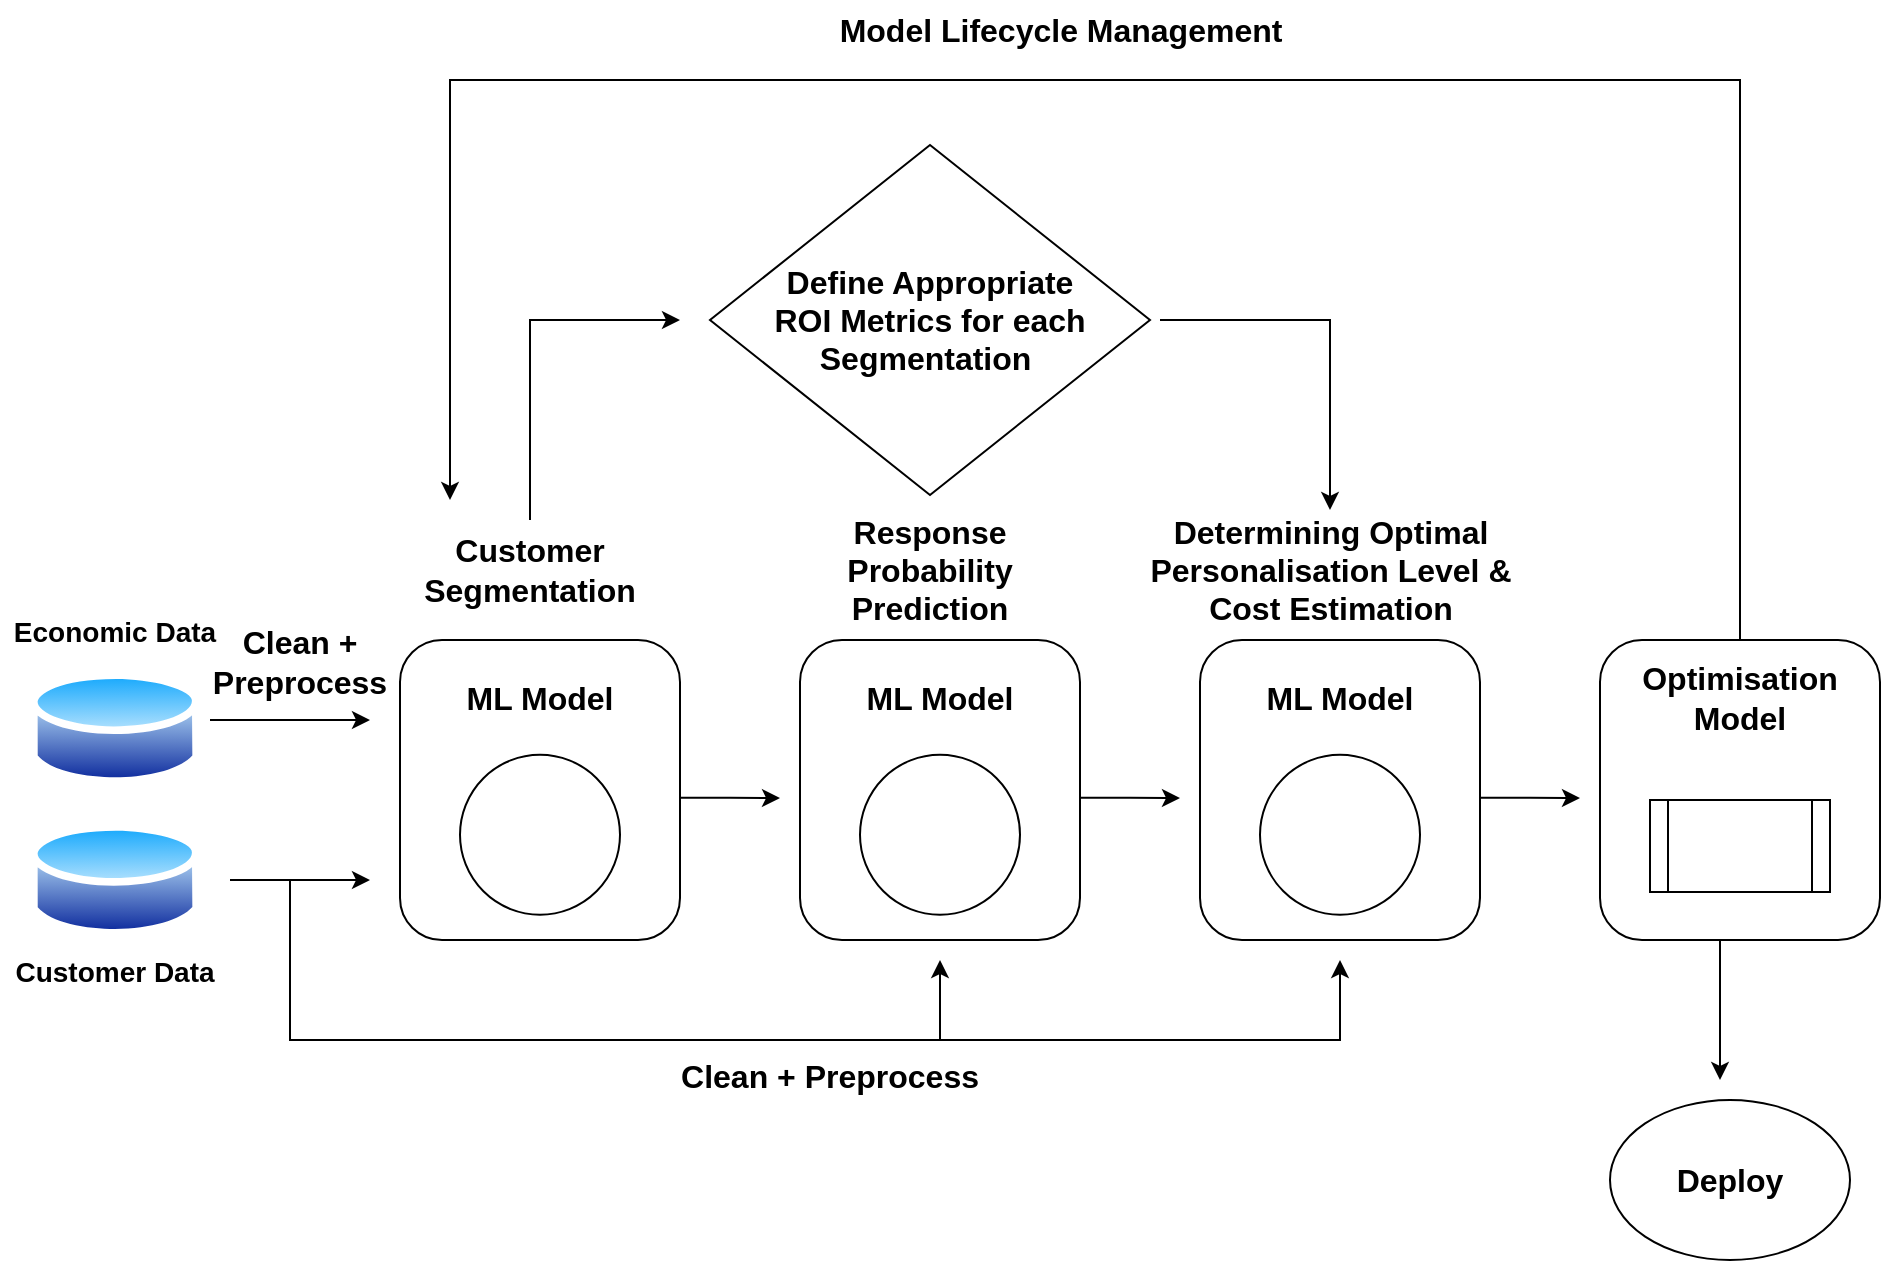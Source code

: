 <mxfile compressed="true" locked="false" version="26.1.1"><diagram name="Page-1" id="qCMlR8g_XrH_YXfJJpCa"><mxGraphModel dx="1400" dy="696" grid="1" gridSize="10" guides="1" tooltips="1" connect="1" arrows="1" fold="1" page="1" pageScale="1" pageWidth="850" pageHeight="1100" math="0" shadow="0"><root><mxCell id="0"/><mxCell id="1" parent="0"/><mxCell id="LjDfVRl0ufvT3sGH3APk-40" value="&lt;b&gt;&lt;font style=&quot;font-size: 14px;&quot;&gt;Customer Data&lt;/font&gt;&lt;/b&gt;" style="text;strokeColor=none;align=center;fillColor=none;html=1;verticalAlign=middle;whiteSpace=wrap;rounded=0;" parent="1" vertex="1"><mxGeometry x="70" y="690" width="115" height="52.63" as="geometry"/></mxCell><mxCell id="LjDfVRl0ufvT3sGH3APk-44" value="" style="endArrow=classic;html=1;rounded=0;" parent="1" edge="1"><mxGeometry width="50" height="50" relative="1" as="geometry"><mxPoint x="185" y="670" as="sourcePoint"/><mxPoint x="255" y="670" as="targetPoint"/></mxGeometry></mxCell><mxCell id="LjDfVRl0ufvT3sGH3APk-57" value="" style="endArrow=classic;html=1;rounded=0;" parent="1" edge="1"><mxGeometry width="50" height="50" relative="1" as="geometry"><mxPoint x="215" y="670" as="sourcePoint"/><mxPoint x="540" y="710" as="targetPoint"/><Array as="points"><mxPoint x="215" y="750"/><mxPoint x="540" y="750"/></Array></mxGeometry></mxCell><mxCell id="LjDfVRl0ufvT3sGH3APk-68" value="&lt;span style=&quot;font-size: 16px;&quot;&gt;&lt;b&gt;Determining Optimal Personalisation Level &amp;amp; Cost Estimation&lt;/b&gt;&lt;/span&gt;" style="text;strokeColor=none;align=center;fillColor=none;html=1;verticalAlign=middle;whiteSpace=wrap;rounded=0;" parent="1" vertex="1"><mxGeometry x="637.5" y="485" width="195" height="60" as="geometry"/></mxCell><mxCell id="LjDfVRl0ufvT3sGH3APk-63" value="&lt;b&gt;&lt;font style=&quot;font-size: 16px;&quot;&gt;Response Probability Prediction&lt;/font&gt;&lt;/b&gt;" style="text;strokeColor=none;align=center;fillColor=none;html=1;verticalAlign=middle;whiteSpace=wrap;rounded=0;" parent="1" vertex="1"><mxGeometry x="465" y="490" width="140" height="50" as="geometry"/></mxCell><mxCell id="LjDfVRl0ufvT3sGH3APk-45" value="&lt;b&gt;&lt;font style=&quot;font-size: 16px;&quot;&gt;Customer Segmentation&lt;/font&gt;&lt;/b&gt;" style="text;strokeColor=none;align=center;fillColor=none;html=1;verticalAlign=middle;whiteSpace=wrap;rounded=0;" parent="1" vertex="1"><mxGeometry x="265" y="490" width="140" height="50" as="geometry"/></mxCell><mxCell id="LjDfVRl0ufvT3sGH3APk-70" value="" style="group" parent="1" vertex="1" connectable="0"><mxGeometry x="470" y="550" width="140" height="150" as="geometry"/></mxCell><mxCell id="LjDfVRl0ufvT3sGH3APk-77" style="edgeStyle=orthogonalEdgeStyle;rounded=0;orthogonalLoop=1;jettySize=auto;html=1;exitX=0.526;exitY=-0.003;exitDx=0;exitDy=0;exitPerimeter=0;" parent="LjDfVRl0ufvT3sGH3APk-70" source="LjDfVRl0ufvT3sGH3APk-61" edge="1"><mxGeometry relative="1" as="geometry"><mxPoint x="190" y="79" as="targetPoint"/></mxGeometry></mxCell><mxCell id="LjDfVRl0ufvT3sGH3APk-61" value="" style="rounded=1;whiteSpace=wrap;html=1;direction=south;" parent="LjDfVRl0ufvT3sGH3APk-70" vertex="1"><mxGeometry width="140" height="150" as="geometry"/></mxCell><mxCell id="LjDfVRl0ufvT3sGH3APk-75" value="" style="group" parent="LjDfVRl0ufvT3sGH3APk-70" vertex="1" connectable="0"><mxGeometry x="20" y="10" width="100" height="127.37" as="geometry"/></mxCell><mxCell id="LjDfVRl0ufvT3sGH3APk-62" value="" style="ellipse;whiteSpace=wrap;html=1;aspect=fixed;" parent="LjDfVRl0ufvT3sGH3APk-75" vertex="1"><mxGeometry x="10" y="47.37" width="80" height="80" as="geometry"/></mxCell><mxCell id="LjDfVRl0ufvT3sGH3APk-73" value="&lt;font style=&quot;font-size: 16px;&quot;&gt;&lt;b&gt;ML Model&lt;/b&gt;&lt;/font&gt;" style="text;strokeColor=none;align=center;fillColor=none;html=1;verticalAlign=middle;whiteSpace=wrap;rounded=0;" parent="LjDfVRl0ufvT3sGH3APk-75" vertex="1"><mxGeometry width="100" height="38.63" as="geometry"/></mxCell><mxCell id="LjDfVRl0ufvT3sGH3APk-78" value="" style="endArrow=classic;html=1;rounded=0;" parent="1" edge="1"><mxGeometry width="50" height="50" relative="1" as="geometry"><mxPoint x="535" y="750" as="sourcePoint"/><mxPoint x="740" y="710" as="targetPoint"/><Array as="points"><mxPoint x="740" y="750"/></Array></mxGeometry></mxCell><mxCell id="LjDfVRl0ufvT3sGH3APk-94" value="" style="endArrow=classic;html=1;rounded=0;" parent="1" edge="1"><mxGeometry width="50" height="50" relative="1" as="geometry"><mxPoint x="335" y="490" as="sourcePoint"/><mxPoint x="410" y="390" as="targetPoint"/><Array as="points"><mxPoint x="335" y="390"/></Array></mxGeometry></mxCell><mxCell id="LjDfVRl0ufvT3sGH3APk-96" value="" style="endArrow=classic;html=1;rounded=0;entryX=0.5;entryY=0;entryDx=0;entryDy=0;" parent="1" target="LjDfVRl0ufvT3sGH3APk-68" edge="1"><mxGeometry width="50" height="50" relative="1" as="geometry"><mxPoint x="650" y="390" as="sourcePoint"/><mxPoint x="720" y="480" as="targetPoint"/><Array as="points"><mxPoint x="735" y="390"/></Array></mxGeometry></mxCell><mxCell id="LjDfVRl0ufvT3sGH3APk-98" value="" style="image;aspect=fixed;perimeter=ellipsePerimeter;html=1;align=center;shadow=0;dashed=0;spacingTop=3;image=img/lib/active_directory/database.svg;" parent="1" vertex="1"><mxGeometry x="85" y="638.47" width="85" height="62.9" as="geometry"/></mxCell><mxCell id="LjDfVRl0ufvT3sGH3APk-100" value="" style="image;aspect=fixed;perimeter=ellipsePerimeter;html=1;align=center;shadow=0;dashed=0;spacingTop=3;image=img/lib/active_directory/database.svg;" parent="1" vertex="1"><mxGeometry x="85" y="562.63" width="85" height="62.9" as="geometry"/></mxCell><mxCell id="LjDfVRl0ufvT3sGH3APk-101" value="&lt;b&gt;&lt;font style=&quot;font-size: 14px;&quot;&gt;Economic Data&lt;/font&gt;&lt;/b&gt;" style="text;strokeColor=none;align=center;fillColor=none;html=1;verticalAlign=middle;whiteSpace=wrap;rounded=0;" parent="1" vertex="1"><mxGeometry x="70" y="520" width="115" height="52.63" as="geometry"/></mxCell><mxCell id="LjDfVRl0ufvT3sGH3APk-102" value="" style="endArrow=classic;html=1;rounded=0;" parent="1" edge="1"><mxGeometry width="50" height="50" relative="1" as="geometry"><mxPoint x="175" y="590" as="sourcePoint"/><mxPoint x="255" y="590" as="targetPoint"/></mxGeometry></mxCell><mxCell id="LjDfVRl0ufvT3sGH3APk-103" value="" style="group" parent="1" vertex="1" connectable="0"><mxGeometry x="870" y="550" width="140" height="150" as="geometry"/></mxCell><mxCell id="LjDfVRl0ufvT3sGH3APk-105" value="" style="rounded=1;whiteSpace=wrap;html=1;direction=south;" parent="LjDfVRl0ufvT3sGH3APk-103" vertex="1"><mxGeometry width="140" height="150" as="geometry"/></mxCell><mxCell id="LjDfVRl0ufvT3sGH3APk-107" value="&lt;font style=&quot;font-size: 16px;&quot;&gt;&lt;b&gt;Optimisation&lt;/b&gt;&lt;/font&gt;&lt;div&gt;&lt;font style=&quot;font-size: 16px;&quot;&gt;&lt;b&gt;Model&lt;/b&gt;&lt;/font&gt;&lt;/div&gt;" style="text;strokeColor=none;align=center;fillColor=none;html=1;verticalAlign=middle;whiteSpace=wrap;rounded=0;" parent="LjDfVRl0ufvT3sGH3APk-103" vertex="1"><mxGeometry x="20" y="10" width="100" height="38.63" as="geometry"/></mxCell><mxCell id="LjDfVRl0ufvT3sGH3APk-108" value="" style="shape=process;whiteSpace=wrap;html=1;backgroundOutline=1;" parent="LjDfVRl0ufvT3sGH3APk-103" vertex="1"><mxGeometry x="25" y="80" width="90" height="46" as="geometry"/></mxCell><mxCell id="LjDfVRl0ufvT3sGH3APk-109" value="&lt;b&gt;&lt;font style=&quot;font-size: 16px;&quot;&gt;Clean + Preprocess&lt;/font&gt;&lt;/b&gt;" style="text;strokeColor=none;align=center;fillColor=none;html=1;verticalAlign=middle;whiteSpace=wrap;rounded=0;" parent="1" vertex="1"><mxGeometry x="400" y="742.63" width="170" height="50" as="geometry"/></mxCell><mxCell id="LjDfVRl0ufvT3sGH3APk-110" value="&lt;b&gt;&lt;font style=&quot;font-size: 16px;&quot;&gt;Clean +&lt;/font&gt;&lt;/b&gt;&lt;div&gt;&lt;b&gt;&lt;font style=&quot;font-size: 16px;&quot;&gt;Preprocess&lt;/font&gt;&lt;/b&gt;&lt;/div&gt;" style="text;strokeColor=none;align=center;fillColor=none;html=1;verticalAlign=middle;whiteSpace=wrap;rounded=0;" parent="1" vertex="1"><mxGeometry x="170" y="551.37" width="100" height="20" as="geometry"/></mxCell><mxCell id="LjDfVRl0ufvT3sGH3APk-111" value="" style="endArrow=classic;html=1;rounded=0;exitX=0;exitY=0.5;exitDx=0;exitDy=0;" parent="1" source="LjDfVRl0ufvT3sGH3APk-105" edge="1"><mxGeometry width="50" height="50" relative="1" as="geometry"><mxPoint x="1135" y="540" as="sourcePoint"/><mxPoint x="295" y="480" as="targetPoint"/><Array as="points"><mxPoint x="940" y="270"/><mxPoint x="295" y="270"/></Array></mxGeometry></mxCell><mxCell id="LjDfVRl0ufvT3sGH3APk-113" value="" style="endArrow=classic;html=1;rounded=0;" parent="1" edge="1"><mxGeometry width="50" height="50" relative="1" as="geometry"><mxPoint x="930" y="700" as="sourcePoint"/><mxPoint x="930" y="770" as="targetPoint"/></mxGeometry></mxCell><mxCell id="LjDfVRl0ufvT3sGH3APk-114" value="" style="ellipse;whiteSpace=wrap;html=1;" parent="1" vertex="1"><mxGeometry x="875" y="780" width="120" height="80" as="geometry"/></mxCell><mxCell id="LjDfVRl0ufvT3sGH3APk-115" value="&lt;b&gt;&lt;font style=&quot;font-size: 16px;&quot;&gt;Deploy&lt;/font&gt;&lt;/b&gt;" style="text;strokeColor=none;align=center;fillColor=none;html=1;verticalAlign=middle;whiteSpace=wrap;rounded=0;" parent="1" vertex="1"><mxGeometry x="905" y="805" width="60" height="30" as="geometry"/></mxCell><mxCell id="LjDfVRl0ufvT3sGH3APk-166" value="" style="group" parent="1" vertex="1" connectable="0"><mxGeometry x="425" y="302.5" width="220" height="175" as="geometry"/></mxCell><mxCell id="LjDfVRl0ufvT3sGH3APk-93" value="" style="rhombus;whiteSpace=wrap;html=1;" parent="LjDfVRl0ufvT3sGH3APk-166" vertex="1"><mxGeometry width="220" height="175" as="geometry"/></mxCell><mxCell id="LjDfVRl0ufvT3sGH3APk-97" value="&lt;b&gt;&lt;font style=&quot;font-size: 16px;&quot;&gt;Define Appropriate&lt;/font&gt;&lt;/b&gt;&lt;div&gt;&lt;b&gt;&lt;font style=&quot;font-size: 16px;&quot;&gt;ROI Metrics for each Segmentation&amp;nbsp;&lt;/font&gt;&lt;/b&gt;&lt;/div&gt;" style="text;strokeColor=none;align=center;fillColor=none;html=1;verticalAlign=middle;whiteSpace=wrap;rounded=0;" parent="LjDfVRl0ufvT3sGH3APk-166" vertex="1"><mxGeometry x="20" y="57.5" width="180" height="60" as="geometry"/></mxCell><mxCell id="uOiD5iOqQkwZ_ngTtm6B-1" value="&lt;font style=&quot;font-size: 16px;&quot;&gt;&lt;b&gt;Model Lifecycle Management&lt;/b&gt;&lt;/font&gt;" style="text;html=1;align=center;verticalAlign=middle;resizable=0;points=[];autosize=1;strokeColor=none;fillColor=none;" vertex="1" parent="1"><mxGeometry x="480" y="230" width="240" height="30" as="geometry"/></mxCell><mxCell id="uOiD5iOqQkwZ_ngTtm6B-19" value="" style="group" vertex="1" connectable="0" parent="1"><mxGeometry x="670" y="550" width="140" height="150" as="geometry"/></mxCell><mxCell id="uOiD5iOqQkwZ_ngTtm6B-20" style="edgeStyle=orthogonalEdgeStyle;rounded=0;orthogonalLoop=1;jettySize=auto;html=1;exitX=0.526;exitY=-0.003;exitDx=0;exitDy=0;exitPerimeter=0;" edge="1" parent="uOiD5iOqQkwZ_ngTtm6B-19" source="uOiD5iOqQkwZ_ngTtm6B-21"><mxGeometry relative="1" as="geometry"><mxPoint x="190" y="79" as="targetPoint"/></mxGeometry></mxCell><mxCell id="uOiD5iOqQkwZ_ngTtm6B-21" value="" style="rounded=1;whiteSpace=wrap;html=1;direction=south;" vertex="1" parent="uOiD5iOqQkwZ_ngTtm6B-19"><mxGeometry width="140" height="150" as="geometry"/></mxCell><mxCell id="uOiD5iOqQkwZ_ngTtm6B-22" value="" style="group" vertex="1" connectable="0" parent="uOiD5iOqQkwZ_ngTtm6B-19"><mxGeometry x="20" y="10" width="100" height="127.37" as="geometry"/></mxCell><mxCell id="uOiD5iOqQkwZ_ngTtm6B-23" value="" style="ellipse;whiteSpace=wrap;html=1;aspect=fixed;" vertex="1" parent="uOiD5iOqQkwZ_ngTtm6B-22"><mxGeometry x="10" y="47.37" width="80" height="80" as="geometry"/></mxCell><mxCell id="uOiD5iOqQkwZ_ngTtm6B-24" value="&lt;font style=&quot;font-size: 16px;&quot;&gt;&lt;b&gt;ML Model&lt;/b&gt;&lt;/font&gt;" style="text;strokeColor=none;align=center;fillColor=none;html=1;verticalAlign=middle;whiteSpace=wrap;rounded=0;" vertex="1" parent="uOiD5iOqQkwZ_ngTtm6B-22"><mxGeometry width="100" height="38.63" as="geometry"/></mxCell><mxCell id="uOiD5iOqQkwZ_ngTtm6B-25" value="" style="group" vertex="1" connectable="0" parent="1"><mxGeometry x="270" y="550" width="140" height="150" as="geometry"/></mxCell><mxCell id="uOiD5iOqQkwZ_ngTtm6B-26" style="edgeStyle=orthogonalEdgeStyle;rounded=0;orthogonalLoop=1;jettySize=auto;html=1;exitX=0.526;exitY=-0.003;exitDx=0;exitDy=0;exitPerimeter=0;" edge="1" parent="uOiD5iOqQkwZ_ngTtm6B-25" source="uOiD5iOqQkwZ_ngTtm6B-27"><mxGeometry relative="1" as="geometry"><mxPoint x="190" y="79" as="targetPoint"/></mxGeometry></mxCell><mxCell id="uOiD5iOqQkwZ_ngTtm6B-27" value="" style="rounded=1;whiteSpace=wrap;html=1;direction=south;" vertex="1" parent="uOiD5iOqQkwZ_ngTtm6B-25"><mxGeometry width="140" height="150" as="geometry"/></mxCell><mxCell id="uOiD5iOqQkwZ_ngTtm6B-28" value="" style="group" vertex="1" connectable="0" parent="uOiD5iOqQkwZ_ngTtm6B-25"><mxGeometry x="20" y="10" width="100" height="127.37" as="geometry"/></mxCell><mxCell id="uOiD5iOqQkwZ_ngTtm6B-29" value="" style="ellipse;whiteSpace=wrap;html=1;aspect=fixed;" vertex="1" parent="uOiD5iOqQkwZ_ngTtm6B-28"><mxGeometry x="10" y="47.37" width="80" height="80" as="geometry"/></mxCell><mxCell id="uOiD5iOqQkwZ_ngTtm6B-30" value="&lt;font style=&quot;font-size: 16px;&quot;&gt;&lt;b&gt;ML Model&lt;/b&gt;&lt;/font&gt;" style="text;strokeColor=none;align=center;fillColor=none;html=1;verticalAlign=middle;whiteSpace=wrap;rounded=0;" vertex="1" parent="uOiD5iOqQkwZ_ngTtm6B-28"><mxGeometry width="100" height="38.63" as="geometry"/></mxCell></root></mxGraphModel></diagram></mxfile>